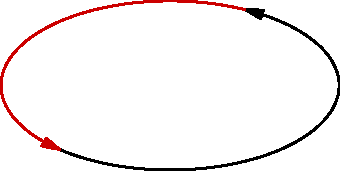     import geometry;
    size(6cm,0);
    ellipse EL=ellipse(origin,2,1);
    arc AE=arc(EL, 210, 45, fromCenter);
    draw(AE, linewidth(bp), Arrow(3mm));
    draw(complementary(AE), bp+0.8*red, Arrow(3mm));
